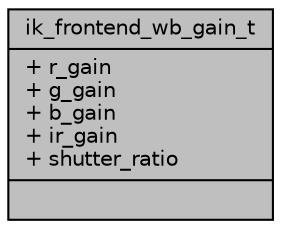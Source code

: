 digraph "ik_frontend_wb_gain_t"
{
 // INTERACTIVE_SVG=YES
 // LATEX_PDF_SIZE
  bgcolor="transparent";
  edge [fontname="Helvetica",fontsize="10",labelfontname="Helvetica",labelfontsize="10"];
  node [fontname="Helvetica",fontsize="10",shape=record];
  Node1 [label="{ik_frontend_wb_gain_t\n|+ r_gain\l+ g_gain\l+ b_gain\l+ ir_gain\l+ shutter_ratio\l|}",height=0.2,width=0.4,color="black", fillcolor="grey75", style="filled", fontcolor="black",tooltip=" "];
}
